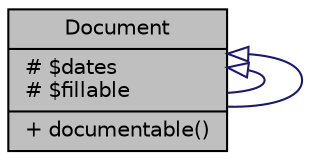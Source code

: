 digraph "Document"
{
 // LATEX_PDF_SIZE
  bgcolor="transparent";
  edge [fontname="Helvetica",fontsize="10",labelfontname="Helvetica",labelfontsize="10"];
  node [fontname="Helvetica",fontsize="10",shape=record];
  Node1 [label="{Document\n|# $dates\l# $fillable\l|+ documentable()\l}",height=0.2,width=0.4,color="black", fillcolor="grey75", style="filled", fontcolor="black",tooltip="Datos de los documentos."];
  Node1 -> Node1 [dir="back",color="midnightblue",fontsize="10",style="solid",arrowtail="onormal",fontname="Helvetica"];
  Node1 -> Node1 [dir="back",color="midnightblue",fontsize="10",style="solid",arrowtail="onormal",fontname="Helvetica"];
}
